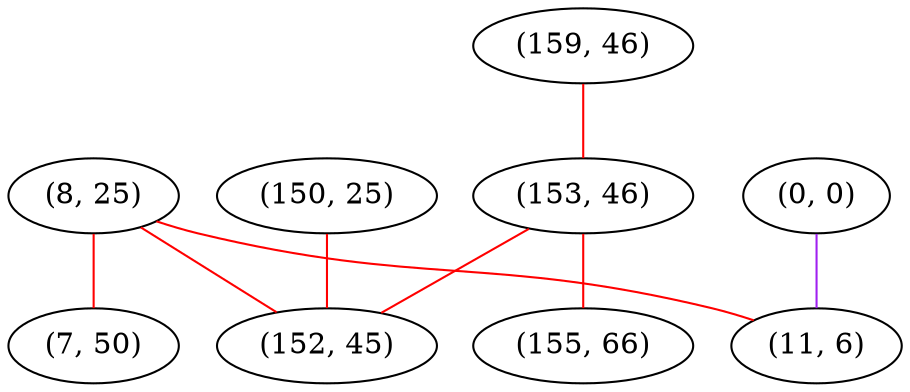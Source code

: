 graph "" {
"(8, 25)";
"(150, 25)";
"(0, 0)";
"(159, 46)";
"(7, 50)";
"(153, 46)";
"(152, 45)";
"(155, 66)";
"(11, 6)";
"(8, 25)" -- "(152, 45)"  [color=red, key=0, weight=1];
"(8, 25)" -- "(11, 6)"  [color=red, key=0, weight=1];
"(8, 25)" -- "(7, 50)"  [color=red, key=0, weight=1];
"(150, 25)" -- "(152, 45)"  [color=red, key=0, weight=1];
"(0, 0)" -- "(11, 6)"  [color=purple, key=0, weight=4];
"(159, 46)" -- "(153, 46)"  [color=red, key=0, weight=1];
"(153, 46)" -- "(155, 66)"  [color=red, key=0, weight=1];
"(153, 46)" -- "(152, 45)"  [color=red, key=0, weight=1];
}
